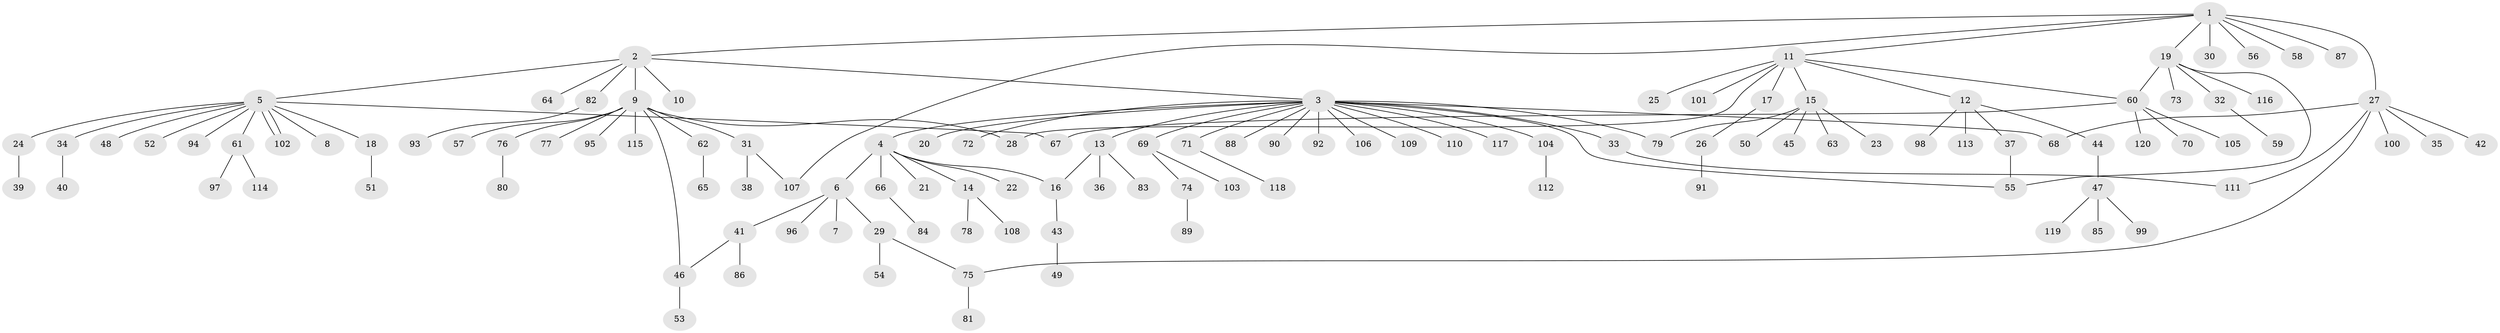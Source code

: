 // Generated by graph-tools (version 1.1) at 2025/47/03/09/25 04:47:06]
// undirected, 120 vertices, 132 edges
graph export_dot {
graph [start="1"]
  node [color=gray90,style=filled];
  1;
  2;
  3;
  4;
  5;
  6;
  7;
  8;
  9;
  10;
  11;
  12;
  13;
  14;
  15;
  16;
  17;
  18;
  19;
  20;
  21;
  22;
  23;
  24;
  25;
  26;
  27;
  28;
  29;
  30;
  31;
  32;
  33;
  34;
  35;
  36;
  37;
  38;
  39;
  40;
  41;
  42;
  43;
  44;
  45;
  46;
  47;
  48;
  49;
  50;
  51;
  52;
  53;
  54;
  55;
  56;
  57;
  58;
  59;
  60;
  61;
  62;
  63;
  64;
  65;
  66;
  67;
  68;
  69;
  70;
  71;
  72;
  73;
  74;
  75;
  76;
  77;
  78;
  79;
  80;
  81;
  82;
  83;
  84;
  85;
  86;
  87;
  88;
  89;
  90;
  91;
  92;
  93;
  94;
  95;
  96;
  97;
  98;
  99;
  100;
  101;
  102;
  103;
  104;
  105;
  106;
  107;
  108;
  109;
  110;
  111;
  112;
  113;
  114;
  115;
  116;
  117;
  118;
  119;
  120;
  1 -- 2;
  1 -- 11;
  1 -- 19;
  1 -- 27;
  1 -- 30;
  1 -- 56;
  1 -- 58;
  1 -- 87;
  1 -- 107;
  2 -- 3;
  2 -- 5;
  2 -- 9;
  2 -- 10;
  2 -- 64;
  2 -- 82;
  3 -- 4;
  3 -- 13;
  3 -- 20;
  3 -- 33;
  3 -- 55;
  3 -- 68;
  3 -- 69;
  3 -- 71;
  3 -- 72;
  3 -- 79;
  3 -- 88;
  3 -- 90;
  3 -- 92;
  3 -- 104;
  3 -- 106;
  3 -- 109;
  3 -- 110;
  3 -- 117;
  4 -- 6;
  4 -- 14;
  4 -- 16;
  4 -- 21;
  4 -- 22;
  4 -- 66;
  5 -- 8;
  5 -- 18;
  5 -- 24;
  5 -- 34;
  5 -- 48;
  5 -- 52;
  5 -- 61;
  5 -- 67;
  5 -- 94;
  5 -- 102;
  5 -- 102;
  6 -- 7;
  6 -- 29;
  6 -- 41;
  6 -- 96;
  9 -- 28;
  9 -- 31;
  9 -- 46;
  9 -- 57;
  9 -- 62;
  9 -- 76;
  9 -- 77;
  9 -- 95;
  9 -- 115;
  11 -- 12;
  11 -- 15;
  11 -- 17;
  11 -- 25;
  11 -- 28;
  11 -- 60;
  11 -- 101;
  12 -- 37;
  12 -- 44;
  12 -- 98;
  12 -- 113;
  13 -- 16;
  13 -- 36;
  13 -- 83;
  14 -- 78;
  14 -- 108;
  15 -- 23;
  15 -- 45;
  15 -- 50;
  15 -- 63;
  15 -- 79;
  16 -- 43;
  17 -- 26;
  18 -- 51;
  19 -- 32;
  19 -- 55;
  19 -- 60;
  19 -- 73;
  19 -- 116;
  24 -- 39;
  26 -- 91;
  27 -- 35;
  27 -- 42;
  27 -- 68;
  27 -- 75;
  27 -- 100;
  27 -- 111;
  29 -- 54;
  29 -- 75;
  31 -- 38;
  31 -- 107;
  32 -- 59;
  33 -- 111;
  34 -- 40;
  37 -- 55;
  41 -- 46;
  41 -- 86;
  43 -- 49;
  44 -- 47;
  46 -- 53;
  47 -- 85;
  47 -- 99;
  47 -- 119;
  60 -- 67;
  60 -- 70;
  60 -- 105;
  60 -- 120;
  61 -- 97;
  61 -- 114;
  62 -- 65;
  66 -- 84;
  69 -- 74;
  69 -- 103;
  71 -- 118;
  74 -- 89;
  75 -- 81;
  76 -- 80;
  82 -- 93;
  104 -- 112;
}
